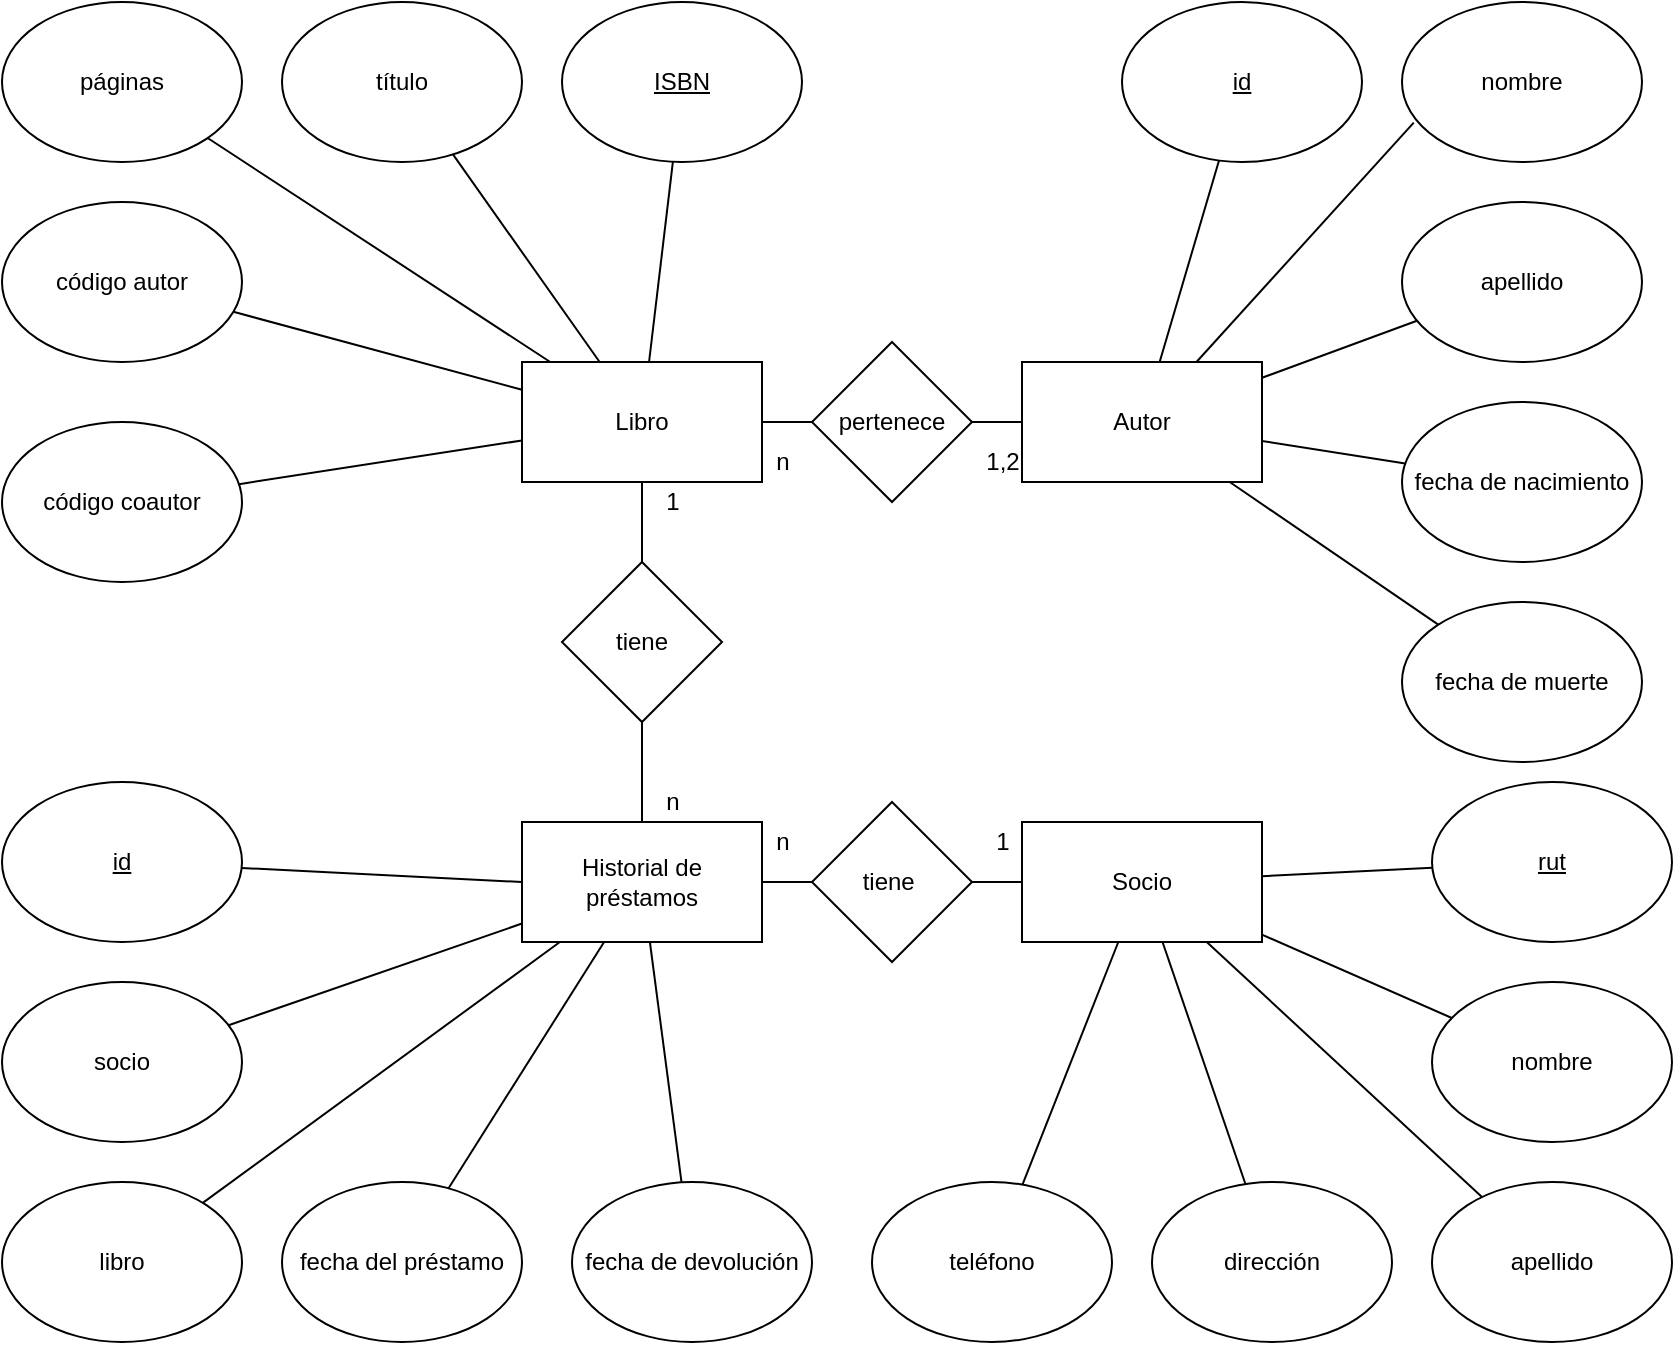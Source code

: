 <mxfile>
    <diagram id="2GQ9hFRbu9RMDSkpDfUs" name="Conceptual">
        <mxGraphModel dx="572" dy="478" grid="1" gridSize="10" guides="1" tooltips="1" connect="1" arrows="1" fold="1" page="1" pageScale="1" pageWidth="850" pageHeight="1100" math="0" shadow="0">
            <root>
                <mxCell id="0"/>
                <mxCell id="1" parent="0"/>
                <mxCell id="MVB2RBPoKZCie0j9NSNF-1" value="" style="edgeStyle=none;html=1;endArrow=none;endFill=0;" parent="1" source="MVB2RBPoKZCie0j9NSNF-2" edge="1">
                    <mxGeometry relative="1" as="geometry">
                        <mxPoint x="495" y="230" as="targetPoint"/>
                    </mxGeometry>
                </mxCell>
                <mxCell id="MVB2RBPoKZCie0j9NSNF-2" value="Libro" style="rounded=0;whiteSpace=wrap;html=1;" parent="1" vertex="1">
                    <mxGeometry x="275" y="200" width="120" height="60" as="geometry"/>
                </mxCell>
                <mxCell id="MVB2RBPoKZCie0j9NSNF-3" value="" style="edgeStyle=none;html=1;endArrow=none;endFill=0;" parent="1" source="MVB2RBPoKZCie0j9NSNF-4" edge="1">
                    <mxGeometry relative="1" as="geometry">
                        <mxPoint x="495" y="460" as="targetPoint"/>
                    </mxGeometry>
                </mxCell>
                <mxCell id="MVB2RBPoKZCie0j9NSNF-4" value="Historial de préstamos" style="rounded=1;whiteSpace=wrap;html=1;strokeColor=default;arcSize=0;" parent="1" vertex="1">
                    <mxGeometry x="275" y="430" width="120" height="60" as="geometry"/>
                </mxCell>
                <mxCell id="MVB2RBPoKZCie0j9NSNF-5" value="" style="edgeStyle=none;html=1;endArrow=none;endFill=0;" parent="1" source="MVB2RBPoKZCie0j9NSNF-6" edge="1">
                    <mxGeometry relative="1" as="geometry">
                        <mxPoint x="425" y="460" as="targetPoint"/>
                    </mxGeometry>
                </mxCell>
                <mxCell id="MVB2RBPoKZCie0j9NSNF-6" value="Socio" style="rounded=1;whiteSpace=wrap;html=1;arcSize=0;" parent="1" vertex="1">
                    <mxGeometry x="525" y="430" width="120" height="60" as="geometry"/>
                </mxCell>
                <mxCell id="MVB2RBPoKZCie0j9NSNF-7" value="" style="edgeStyle=none;html=1;endArrow=none;endFill=0;" parent="1" source="MVB2RBPoKZCie0j9NSNF-8" edge="1">
                    <mxGeometry relative="1" as="geometry">
                        <mxPoint x="425" y="230" as="targetPoint"/>
                    </mxGeometry>
                </mxCell>
                <mxCell id="MVB2RBPoKZCie0j9NSNF-8" value="Autor" style="rounded=1;whiteSpace=wrap;html=1;arcSize=0;" parent="1" vertex="1">
                    <mxGeometry x="525" y="200" width="120" height="60" as="geometry"/>
                </mxCell>
                <mxCell id="MVB2RBPoKZCie0j9NSNF-9" value="" style="edgeStyle=none;html=1;endArrow=none;endFill=0;" parent="1" source="MVB2RBPoKZCie0j9NSNF-10" target="MVB2RBPoKZCie0j9NSNF-2" edge="1">
                    <mxGeometry relative="1" as="geometry">
                        <mxPoint x="215" y="190.0" as="targetPoint"/>
                    </mxGeometry>
                </mxCell>
                <mxCell id="MVB2RBPoKZCie0j9NSNF-10" value="título" style="ellipse;whiteSpace=wrap;html=1;" parent="1" vertex="1">
                    <mxGeometry x="155" y="20" width="120" height="80" as="geometry"/>
                </mxCell>
                <mxCell id="MVB2RBPoKZCie0j9NSNF-11" value="fecha de nacimiento" style="ellipse;whiteSpace=wrap;html=1;" parent="1" vertex="1">
                    <mxGeometry x="715" y="220" width="120" height="80" as="geometry"/>
                </mxCell>
                <mxCell id="MVB2RBPoKZCie0j9NSNF-12" value="apellido" style="ellipse;whiteSpace=wrap;html=1;" parent="1" vertex="1">
                    <mxGeometry x="715" y="120" width="120" height="80" as="geometry"/>
                </mxCell>
                <mxCell id="MVB2RBPoKZCie0j9NSNF-13" value="nombre" style="ellipse;whiteSpace=wrap;html=1;" parent="1" vertex="1">
                    <mxGeometry x="715" y="20" width="120" height="80" as="geometry"/>
                </mxCell>
                <mxCell id="MVB2RBPoKZCie0j9NSNF-14" value="&lt;u&gt;id&lt;/u&gt;" style="ellipse;whiteSpace=wrap;html=1;" parent="1" vertex="1">
                    <mxGeometry x="575" y="20" width="120" height="80" as="geometry"/>
                </mxCell>
                <mxCell id="MVB2RBPoKZCie0j9NSNF-17" value="" style="edgeStyle=none;html=1;endArrow=none;endFill=0;" parent="1" source="MVB2RBPoKZCie0j9NSNF-18" target="MVB2RBPoKZCie0j9NSNF-2" edge="1">
                    <mxGeometry relative="1" as="geometry"/>
                </mxCell>
                <mxCell id="MVB2RBPoKZCie0j9NSNF-18" value="&lt;u&gt;ISBN&lt;/u&gt;" style="ellipse;whiteSpace=wrap;html=1;" parent="1" vertex="1">
                    <mxGeometry x="295" y="20" width="120" height="80" as="geometry"/>
                </mxCell>
                <mxCell id="MVB2RBPoKZCie0j9NSNF-19" value="" style="edgeStyle=none;html=1;endArrow=none;endFill=0;" parent="1" source="MVB2RBPoKZCie0j9NSNF-20" target="MVB2RBPoKZCie0j9NSNF-2" edge="1">
                    <mxGeometry relative="1" as="geometry">
                        <mxPoint x="215" y="160.0" as="targetPoint"/>
                    </mxGeometry>
                </mxCell>
                <mxCell id="MVB2RBPoKZCie0j9NSNF-20" value="código autor" style="ellipse;whiteSpace=wrap;html=1;" parent="1" vertex="1">
                    <mxGeometry x="15" y="120" width="120" height="80" as="geometry"/>
                </mxCell>
                <mxCell id="MVB2RBPoKZCie0j9NSNF-21" value="" style="edgeStyle=none;html=1;endArrow=none;endFill=0;" parent="1" source="MVB2RBPoKZCie0j9NSNF-22" target="MVB2RBPoKZCie0j9NSNF-2" edge="1">
                    <mxGeometry relative="1" as="geometry">
                        <mxPoint x="75" y="-70" as="targetPoint"/>
                    </mxGeometry>
                </mxCell>
                <mxCell id="MVB2RBPoKZCie0j9NSNF-22" value="páginas" style="ellipse;whiteSpace=wrap;html=1;" parent="1" vertex="1">
                    <mxGeometry x="15" y="20" width="120" height="80" as="geometry"/>
                </mxCell>
                <mxCell id="MVB2RBPoKZCie0j9NSNF-23" value="tiene&amp;nbsp;" style="rhombus;whiteSpace=wrap;html=1;" parent="1" vertex="1">
                    <mxGeometry x="420" y="420" width="80" height="80" as="geometry"/>
                </mxCell>
                <mxCell id="MVB2RBPoKZCie0j9NSNF-24" value="" style="edgeStyle=none;html=1;endArrow=none;endFill=0;" parent="1" target="MVB2RBPoKZCie0j9NSNF-2" edge="1">
                    <mxGeometry relative="1" as="geometry">
                        <mxPoint x="335" y="280" as="sourcePoint"/>
                    </mxGeometry>
                </mxCell>
                <mxCell id="MVB2RBPoKZCie0j9NSNF-25" value="" style="edgeStyle=none;html=1;endArrow=none;endFill=0;" parent="1" target="MVB2RBPoKZCie0j9NSNF-4" edge="1">
                    <mxGeometry relative="1" as="geometry">
                        <mxPoint x="335" y="410" as="sourcePoint"/>
                    </mxGeometry>
                </mxCell>
                <mxCell id="MVB2RBPoKZCie0j9NSNF-26" value="" style="edgeStyle=none;html=1;endArrow=none;endFill=0;exitX=0.5;exitY=1;exitDx=0;exitDy=0;" parent="1" target="MVB2RBPoKZCie0j9NSNF-4" edge="1">
                    <mxGeometry relative="1" as="geometry">
                        <mxPoint x="335" y="370" as="sourcePoint"/>
                    </mxGeometry>
                </mxCell>
                <mxCell id="MVB2RBPoKZCie0j9NSNF-27" value="" style="edgeStyle=none;html=1;endArrow=none;endFill=0;" parent="1" target="MVB2RBPoKZCie0j9NSNF-2" edge="1">
                    <mxGeometry relative="1" as="geometry">
                        <mxPoint x="335" y="280" as="sourcePoint"/>
                    </mxGeometry>
                </mxCell>
                <mxCell id="MVB2RBPoKZCie0j9NSNF-28" value="" style="edgeStyle=none;html=1;endArrow=none;endFill=0;exitX=0.5;exitY=0;exitDx=0;exitDy=0;" parent="1" target="MVB2RBPoKZCie0j9NSNF-2" edge="1">
                    <mxGeometry relative="1" as="geometry">
                        <mxPoint x="335" y="310" as="sourcePoint"/>
                    </mxGeometry>
                </mxCell>
                <mxCell id="MVB2RBPoKZCie0j9NSNF-29" value="pertenece" style="rhombus;whiteSpace=wrap;html=1;" parent="1" vertex="1">
                    <mxGeometry x="420" y="190" width="80" height="80" as="geometry"/>
                </mxCell>
                <mxCell id="MVB2RBPoKZCie0j9NSNF-30" value="teléfono" style="ellipse;whiteSpace=wrap;html=1;" parent="1" vertex="1">
                    <mxGeometry x="450" y="610" width="120" height="80" as="geometry"/>
                </mxCell>
                <mxCell id="MVB2RBPoKZCie0j9NSNF-31" value="nombre" style="ellipse;whiteSpace=wrap;html=1;" parent="1" vertex="1">
                    <mxGeometry x="730" y="510" width="120" height="80" as="geometry"/>
                </mxCell>
                <mxCell id="MVB2RBPoKZCie0j9NSNF-32" value="&lt;u&gt;rut&lt;/u&gt;" style="ellipse;whiteSpace=wrap;html=1;" parent="1" vertex="1">
                    <mxGeometry x="730" y="410" width="120" height="80" as="geometry"/>
                </mxCell>
                <mxCell id="MVB2RBPoKZCie0j9NSNF-33" value="" style="edgeStyle=none;html=1;endArrow=none;endFill=0;" parent="1" source="MVB2RBPoKZCie0j9NSNF-34" target="MVB2RBPoKZCie0j9NSNF-4" edge="1">
                    <mxGeometry relative="1" as="geometry">
                        <mxPoint x="360" y="520" as="targetPoint"/>
                    </mxGeometry>
                </mxCell>
                <mxCell id="MVB2RBPoKZCie0j9NSNF-34" value="fecha de devolución" style="ellipse;whiteSpace=wrap;html=1;" parent="1" vertex="1">
                    <mxGeometry x="300" y="610" width="120" height="80" as="geometry"/>
                </mxCell>
                <mxCell id="MVB2RBPoKZCie0j9NSNF-35" value="" style="edgeStyle=none;html=1;endArrow=none;endFill=0;" parent="1" source="MVB2RBPoKZCie0j9NSNF-36" target="MVB2RBPoKZCie0j9NSNF-4" edge="1">
                    <mxGeometry relative="1" as="geometry">
                        <mxPoint x="215" y="520" as="targetPoint"/>
                    </mxGeometry>
                </mxCell>
                <mxCell id="MVB2RBPoKZCie0j9NSNF-36" value="fecha del préstamo" style="ellipse;whiteSpace=wrap;html=1;" parent="1" vertex="1">
                    <mxGeometry x="155" y="610" width="120" height="80" as="geometry"/>
                </mxCell>
                <mxCell id="MVB2RBPoKZCie0j9NSNF-37" value="" style="edgeStyle=none;html=1;endArrow=none;endFill=0;" parent="1" source="MVB2RBPoKZCie0j9NSNF-38" target="MVB2RBPoKZCie0j9NSNF-4" edge="1">
                    <mxGeometry relative="1" as="geometry">
                        <mxPoint x="75" y="780" as="targetPoint"/>
                    </mxGeometry>
                </mxCell>
                <mxCell id="MVB2RBPoKZCie0j9NSNF-38" value="libro" style="ellipse;whiteSpace=wrap;html=1;" parent="1" vertex="1">
                    <mxGeometry x="15" y="610" width="120" height="80" as="geometry"/>
                </mxCell>
                <mxCell id="MVB2RBPoKZCie0j9NSNF-39" value="" style="edgeStyle=none;html=1;endArrow=none;endFill=0;" parent="1" source="MVB2RBPoKZCie0j9NSNF-40" target="MVB2RBPoKZCie0j9NSNF-4" edge="1">
                    <mxGeometry relative="1" as="geometry">
                        <mxPoint x="215" y="550" as="targetPoint"/>
                    </mxGeometry>
                </mxCell>
                <mxCell id="MVB2RBPoKZCie0j9NSNF-40" value="socio" style="ellipse;whiteSpace=wrap;html=1;" parent="1" vertex="1">
                    <mxGeometry x="15" y="510" width="120" height="80" as="geometry"/>
                </mxCell>
                <mxCell id="MVB2RBPoKZCie0j9NSNF-41" value="" style="edgeStyle=none;html=1;endArrow=none;endFill=0;entryX=0;entryY=0.5;entryDx=0;entryDy=0;" parent="1" source="MVB2RBPoKZCie0j9NSNF-42" target="MVB2RBPoKZCie0j9NSNF-4" edge="1">
                    <mxGeometry relative="1" as="geometry">
                        <mxPoint x="215" y="450" as="targetPoint"/>
                    </mxGeometry>
                </mxCell>
                <mxCell id="MVB2RBPoKZCie0j9NSNF-42" value="&lt;u&gt;id&lt;/u&gt;" style="ellipse;whiteSpace=wrap;html=1;" parent="1" vertex="1">
                    <mxGeometry x="15" y="410" width="120" height="80" as="geometry"/>
                </mxCell>
                <mxCell id="MVB2RBPoKZCie0j9NSNF-43" value="n" style="text;html=1;resizable=0;autosize=1;align=center;verticalAlign=middle;points=[];fillColor=none;strokeColor=none;rounded=0;" parent="1" vertex="1">
                    <mxGeometry x="340" y="410" width="20" height="20" as="geometry"/>
                </mxCell>
                <mxCell id="MVB2RBPoKZCie0j9NSNF-44" value="1" style="text;html=1;resizable=0;autosize=1;align=center;verticalAlign=middle;points=[];fillColor=none;strokeColor=none;rounded=0;" parent="1" vertex="1">
                    <mxGeometry x="340" y="260" width="20" height="20" as="geometry"/>
                </mxCell>
                <mxCell id="MVB2RBPoKZCie0j9NSNF-45" value="1,2" style="text;html=1;resizable=0;autosize=1;align=center;verticalAlign=middle;points=[];fillColor=none;strokeColor=none;rounded=0;" parent="1" vertex="1">
                    <mxGeometry x="500" y="240" width="30" height="20" as="geometry"/>
                </mxCell>
                <mxCell id="MVB2RBPoKZCie0j9NSNF-46" value="n" style="text;html=1;resizable=0;autosize=1;align=center;verticalAlign=middle;points=[];fillColor=none;strokeColor=none;rounded=0;" parent="1" vertex="1">
                    <mxGeometry x="395" y="240" width="20" height="20" as="geometry"/>
                </mxCell>
                <mxCell id="MVB2RBPoKZCie0j9NSNF-47" value="n" style="text;html=1;resizable=0;autosize=1;align=center;verticalAlign=middle;points=[];fillColor=none;strokeColor=none;rounded=0;" parent="1" vertex="1">
                    <mxGeometry x="395" y="430" width="20" height="20" as="geometry"/>
                </mxCell>
                <mxCell id="MVB2RBPoKZCie0j9NSNF-48" value="1" style="text;html=1;resizable=0;autosize=1;align=center;verticalAlign=middle;points=[];fillColor=none;strokeColor=none;rounded=0;" parent="1" vertex="1">
                    <mxGeometry x="505" y="430" width="20" height="20" as="geometry"/>
                </mxCell>
                <mxCell id="MVB2RBPoKZCie0j9NSNF-49" value="" style="endArrow=none;html=1;" parent="1" source="MVB2RBPoKZCie0j9NSNF-14" target="MVB2RBPoKZCie0j9NSNF-8" edge="1">
                    <mxGeometry width="50" height="50" relative="1" as="geometry">
                        <mxPoint x="605" y="290" as="sourcePoint"/>
                        <mxPoint x="655" y="240" as="targetPoint"/>
                    </mxGeometry>
                </mxCell>
                <mxCell id="MVB2RBPoKZCie0j9NSNF-50" value="" style="endArrow=none;html=1;" parent="1" source="MVB2RBPoKZCie0j9NSNF-8" target="MVB2RBPoKZCie0j9NSNF-11" edge="1">
                    <mxGeometry width="50" height="50" relative="1" as="geometry">
                        <mxPoint x="605" y="290" as="sourcePoint"/>
                        <mxPoint x="655" y="240" as="targetPoint"/>
                    </mxGeometry>
                </mxCell>
                <mxCell id="MVB2RBPoKZCie0j9NSNF-51" value="" style="endArrow=none;html=1;" parent="1" source="MVB2RBPoKZCie0j9NSNF-8" target="MVB2RBPoKZCie0j9NSNF-12" edge="1">
                    <mxGeometry width="50" height="50" relative="1" as="geometry">
                        <mxPoint x="605" y="290" as="sourcePoint"/>
                        <mxPoint x="655" y="240" as="targetPoint"/>
                    </mxGeometry>
                </mxCell>
                <mxCell id="MVB2RBPoKZCie0j9NSNF-52" value="" style="endArrow=none;html=1;entryX=0.049;entryY=0.754;entryDx=0;entryDy=0;entryPerimeter=0;" parent="1" source="MVB2RBPoKZCie0j9NSNF-8" target="MVB2RBPoKZCie0j9NSNF-13" edge="1">
                    <mxGeometry width="50" height="50" relative="1" as="geometry">
                        <mxPoint x="605" y="290" as="sourcePoint"/>
                        <mxPoint x="655" y="240" as="targetPoint"/>
                    </mxGeometry>
                </mxCell>
                <mxCell id="MVB2RBPoKZCie0j9NSNF-53" value="" style="endArrow=none;html=1;" parent="1" source="MVB2RBPoKZCie0j9NSNF-6" target="MVB2RBPoKZCie0j9NSNF-31" edge="1">
                    <mxGeometry width="50" height="50" relative="1" as="geometry">
                        <mxPoint x="625" y="460" as="sourcePoint"/>
                        <mxPoint x="655" y="410" as="targetPoint"/>
                    </mxGeometry>
                </mxCell>
                <mxCell id="MVB2RBPoKZCie0j9NSNF-54" value="" style="endArrow=none;html=1;" parent="1" source="MVB2RBPoKZCie0j9NSNF-30" target="MVB2RBPoKZCie0j9NSNF-6" edge="1">
                    <mxGeometry width="50" height="50" relative="1" as="geometry">
                        <mxPoint x="605" y="460" as="sourcePoint"/>
                        <mxPoint x="655" y="410" as="targetPoint"/>
                    </mxGeometry>
                </mxCell>
                <mxCell id="MVB2RBPoKZCie0j9NSNF-55" value="" style="endArrow=none;html=1;" parent="1" source="MVB2RBPoKZCie0j9NSNF-6" target="MVB2RBPoKZCie0j9NSNF-32" edge="1">
                    <mxGeometry width="50" height="50" relative="1" as="geometry">
                        <mxPoint x="605" y="460" as="sourcePoint"/>
                        <mxPoint x="655" y="410" as="targetPoint"/>
                    </mxGeometry>
                </mxCell>
                <mxCell id="MVB2RBPoKZCie0j9NSNF-56" value="tiene" style="rhombus;whiteSpace=wrap;html=1;rounded=1;strokeColor=default;arcSize=0;" parent="1" vertex="1">
                    <mxGeometry x="295" y="300" width="80" height="80" as="geometry"/>
                </mxCell>
                <mxCell id="MVB2RBPoKZCie0j9NSNF-57" value="dirección" style="ellipse;whiteSpace=wrap;html=1;" parent="1" vertex="1">
                    <mxGeometry x="590" y="610" width="120" height="80" as="geometry"/>
                </mxCell>
                <mxCell id="MVB2RBPoKZCie0j9NSNF-58" value="apellido" style="ellipse;whiteSpace=wrap;html=1;" parent="1" vertex="1">
                    <mxGeometry x="730" y="610" width="120" height="80" as="geometry"/>
                </mxCell>
                <mxCell id="MVB2RBPoKZCie0j9NSNF-59" value="fecha de muerte" style="ellipse;whiteSpace=wrap;html=1;" parent="1" vertex="1">
                    <mxGeometry x="715" y="320" width="120" height="80" as="geometry"/>
                </mxCell>
                <mxCell id="MVB2RBPoKZCie0j9NSNF-60" value="" style="endArrow=none;html=1;" parent="1" source="MVB2RBPoKZCie0j9NSNF-8" target="MVB2RBPoKZCie0j9NSNF-59" edge="1">
                    <mxGeometry width="50" height="50" relative="1" as="geometry">
                        <mxPoint x="570" y="370" as="sourcePoint"/>
                        <mxPoint x="620" y="320" as="targetPoint"/>
                    </mxGeometry>
                </mxCell>
                <mxCell id="MVB2RBPoKZCie0j9NSNF-61" value="" style="endArrow=none;html=1;" parent="1" source="MVB2RBPoKZCie0j9NSNF-57" target="MVB2RBPoKZCie0j9NSNF-6" edge="1">
                    <mxGeometry width="50" height="50" relative="1" as="geometry">
                        <mxPoint x="570" y="570" as="sourcePoint"/>
                        <mxPoint x="620" y="520" as="targetPoint"/>
                    </mxGeometry>
                </mxCell>
                <mxCell id="MVB2RBPoKZCie0j9NSNF-62" value="" style="endArrow=none;html=1;" parent="1" source="MVB2RBPoKZCie0j9NSNF-58" target="MVB2RBPoKZCie0j9NSNF-6" edge="1">
                    <mxGeometry width="50" height="50" relative="1" as="geometry">
                        <mxPoint x="570" y="570" as="sourcePoint"/>
                        <mxPoint x="620" y="520" as="targetPoint"/>
                    </mxGeometry>
                </mxCell>
                <mxCell id="KNwBPIel24C8yJjLiluv-1" value="código coautor" style="ellipse;whiteSpace=wrap;html=1;" parent="1" vertex="1">
                    <mxGeometry x="15" y="230" width="120" height="80" as="geometry"/>
                </mxCell>
                <mxCell id="KNwBPIel24C8yJjLiluv-2" value="" style="endArrow=none;html=1;" parent="1" source="KNwBPIel24C8yJjLiluv-1" target="MVB2RBPoKZCie0j9NSNF-2" edge="1">
                    <mxGeometry width="50" height="50" relative="1" as="geometry">
                        <mxPoint x="150" y="170" as="sourcePoint"/>
                        <mxPoint x="200" y="120" as="targetPoint"/>
                    </mxGeometry>
                </mxCell>
            </root>
        </mxGraphModel>
    </diagram>
    <diagram id="2vmUV6exn_A3c8iXyWas" name="Relacional">
        <mxGraphModel dx="572" dy="478" grid="1" gridSize="10" guides="1" tooltips="1" connect="1" arrows="1" fold="1" page="1" pageScale="1" pageWidth="850" pageHeight="1100" math="0" shadow="0">
            <root>
                <mxCell id="zY6Jlw60NXrplqbknU2e-0"/>
                <mxCell id="zY6Jlw60NXrplqbknU2e-1" parent="zY6Jlw60NXrplqbknU2e-0"/>
                <mxCell id="rIVDowIaaQSxH50mQadC-0" value="Libro" style="swimlane;fontStyle=0;childLayout=stackLayout;horizontal=1;startSize=30;horizontalStack=0;resizeParent=1;resizeParentMax=0;resizeLast=0;collapsible=1;marginBottom=0;strokeColor=default;rounded=1;arcSize=0;" parent="zY6Jlw60NXrplqbknU2e-1" vertex="1">
                    <mxGeometry x="120" y="135" width="140" height="120" as="geometry"/>
                </mxCell>
                <mxCell id="rIVDowIaaQSxH50mQadC-1" value="isbn(PK)" style="text;strokeColor=none;fillColor=none;align=left;verticalAlign=middle;spacingLeft=4;spacingRight=4;overflow=hidden;points=[[0,0.5],[1,0.5]];portConstraint=eastwest;rotatable=0;fontStyle=0" parent="rIVDowIaaQSxH50mQadC-0" vertex="1">
                    <mxGeometry y="30" width="140" height="30" as="geometry"/>
                </mxCell>
                <mxCell id="rIVDowIaaQSxH50mQadC-2" value="titulo" style="text;strokeColor=none;fillColor=none;align=left;verticalAlign=middle;spacingLeft=4;spacingRight=4;overflow=hidden;points=[[0,0.5],[1,0.5]];portConstraint=eastwest;rotatable=0;" parent="rIVDowIaaQSxH50mQadC-0" vertex="1">
                    <mxGeometry y="60" width="140" height="30" as="geometry"/>
                </mxCell>
                <mxCell id="rIVDowIaaQSxH50mQadC-3" value="paginas" style="text;strokeColor=none;fillColor=none;align=left;verticalAlign=middle;spacingLeft=4;spacingRight=4;overflow=hidden;points=[[0,0.5],[1,0.5]];portConstraint=eastwest;rotatable=0;" parent="rIVDowIaaQSxH50mQadC-0" vertex="1">
                    <mxGeometry y="90" width="140" height="30" as="geometry"/>
                </mxCell>
                <mxCell id="rIVDowIaaQSxH50mQadC-7" value="Socio" style="swimlane;fontStyle=0;childLayout=stackLayout;horizontal=1;startSize=30;horizontalStack=0;resizeParent=1;resizeParentMax=0;resizeLast=0;collapsible=1;marginBottom=0;strokeColor=default;rounded=1;arcSize=0;" parent="zY6Jlw60NXrplqbknU2e-1" vertex="1">
                    <mxGeometry x="330" y="350" width="140" height="180" as="geometry"/>
                </mxCell>
                <mxCell id="rIVDowIaaQSxH50mQadC-8" value="rut(PK)" style="text;strokeColor=none;fillColor=none;align=left;verticalAlign=middle;spacingLeft=4;spacingRight=4;overflow=hidden;points=[[0,0.5],[1,0.5]];portConstraint=eastwest;rotatable=0;" parent="rIVDowIaaQSxH50mQadC-7" vertex="1">
                    <mxGeometry y="30" width="140" height="30" as="geometry"/>
                </mxCell>
                <mxCell id="rIVDowIaaQSxH50mQadC-9" value="nombre" style="text;strokeColor=none;fillColor=none;align=left;verticalAlign=middle;spacingLeft=4;spacingRight=4;overflow=hidden;points=[[0,0.5],[1,0.5]];portConstraint=eastwest;rotatable=0;" parent="rIVDowIaaQSxH50mQadC-7" vertex="1">
                    <mxGeometry y="60" width="140" height="30" as="geometry"/>
                </mxCell>
                <mxCell id="shl0C7LSqehXJwTSOEXW-3" value="apellido" style="text;strokeColor=none;fillColor=none;align=left;verticalAlign=middle;spacingLeft=4;spacingRight=4;overflow=hidden;points=[[0,0.5],[1,0.5]];portConstraint=eastwest;rotatable=0;" parent="rIVDowIaaQSxH50mQadC-7" vertex="1">
                    <mxGeometry y="90" width="140" height="30" as="geometry"/>
                </mxCell>
                <mxCell id="rIVDowIaaQSxH50mQadC-10" value="direccion" style="text;strokeColor=none;fillColor=none;align=left;verticalAlign=middle;spacingLeft=4;spacingRight=4;overflow=hidden;points=[[0,0.5],[1,0.5]];portConstraint=eastwest;rotatable=0;" parent="rIVDowIaaQSxH50mQadC-7" vertex="1">
                    <mxGeometry y="120" width="140" height="30" as="geometry"/>
                </mxCell>
                <mxCell id="Css39wbeZWYg5R7us_zo-0" value="telefono" style="text;strokeColor=none;fillColor=none;align=left;verticalAlign=middle;spacingLeft=4;spacingRight=4;overflow=hidden;points=[[0,0.5],[1,0.5]];portConstraint=eastwest;rotatable=0;" parent="rIVDowIaaQSxH50mQadC-7" vertex="1">
                    <mxGeometry y="150" width="140" height="30" as="geometry"/>
                </mxCell>
                <mxCell id="rIVDowIaaQSxH50mQadC-11" value="Autor" style="swimlane;fontStyle=0;childLayout=stackLayout;horizontal=1;startSize=30;horizontalStack=0;resizeParent=1;resizeParentMax=0;resizeLast=0;collapsible=1;marginBottom=0;strokeColor=default;rounded=1;arcSize=0;" parent="zY6Jlw60NXrplqbknU2e-1" vertex="1">
                    <mxGeometry x="540" y="105" width="140" height="180" as="geometry"/>
                </mxCell>
                <mxCell id="rIVDowIaaQSxH50mQadC-12" value="id(PK)" style="text;strokeColor=none;fillColor=none;align=left;verticalAlign=middle;spacingLeft=4;spacingRight=4;overflow=hidden;points=[[0,0.5],[1,0.5]];portConstraint=eastwest;rotatable=0;" parent="rIVDowIaaQSxH50mQadC-11" vertex="1">
                    <mxGeometry y="30" width="140" height="30" as="geometry"/>
                </mxCell>
                <mxCell id="rIVDowIaaQSxH50mQadC-13" value="nombre" style="text;strokeColor=none;fillColor=none;align=left;verticalAlign=middle;spacingLeft=4;spacingRight=4;overflow=hidden;points=[[0,0.5],[1,0.5]];portConstraint=eastwest;rotatable=0;" parent="rIVDowIaaQSxH50mQadC-11" vertex="1">
                    <mxGeometry y="60" width="140" height="30" as="geometry"/>
                </mxCell>
                <mxCell id="rIVDowIaaQSxH50mQadC-14" value="apellido" style="text;strokeColor=none;fillColor=none;align=left;verticalAlign=middle;spacingLeft=4;spacingRight=4;overflow=hidden;points=[[0,0.5],[1,0.5]];portConstraint=eastwest;rotatable=0;" parent="rIVDowIaaQSxH50mQadC-11" vertex="1">
                    <mxGeometry y="90" width="140" height="30" as="geometry"/>
                </mxCell>
                <mxCell id="kOvMP3PwCGXy8rCmkbg1-0" value="fecha_nacimiento" style="text;strokeColor=none;fillColor=none;align=left;verticalAlign=middle;spacingLeft=4;spacingRight=4;overflow=hidden;points=[[0,0.5],[1,0.5]];portConstraint=eastwest;rotatable=0;" parent="rIVDowIaaQSxH50mQadC-11" vertex="1">
                    <mxGeometry y="120" width="140" height="30" as="geometry"/>
                </mxCell>
                <mxCell id="rIVDowIaaQSxH50mQadC-15" value="fecha_muerte" style="text;strokeColor=none;fillColor=none;align=left;verticalAlign=middle;spacingLeft=4;spacingRight=4;overflow=hidden;points=[[0,0.5],[1,0.5]];portConstraint=eastwest;rotatable=0;" parent="rIVDowIaaQSxH50mQadC-11" vertex="1">
                    <mxGeometry y="150" width="140" height="30" as="geometry"/>
                </mxCell>
                <mxCell id="rIVDowIaaQSxH50mQadC-16" value="Historial de prestamos" style="swimlane;fontStyle=0;childLayout=stackLayout;horizontal=1;startSize=30;horizontalStack=0;resizeParent=1;resizeParentMax=0;resizeLast=0;collapsible=1;marginBottom=0;strokeColor=default;rounded=1;arcSize=0;" parent="zY6Jlw60NXrplqbknU2e-1" vertex="1">
                    <mxGeometry x="120" y="350" width="140" height="180" as="geometry"/>
                </mxCell>
                <mxCell id="rIVDowIaaQSxH50mQadC-17" value="id(PK)" style="text;strokeColor=none;fillColor=none;align=left;verticalAlign=middle;spacingLeft=4;spacingRight=4;overflow=hidden;points=[[0,0.5],[1,0.5]];portConstraint=eastwest;rotatable=0;" parent="rIVDowIaaQSxH50mQadC-16" vertex="1">
                    <mxGeometry y="30" width="140" height="30" as="geometry"/>
                </mxCell>
                <mxCell id="rIVDowIaaQSxH50mQadC-19" value="libro" style="text;strokeColor=none;fillColor=none;align=left;verticalAlign=middle;spacingLeft=4;spacingRight=4;overflow=hidden;points=[[0,0.5],[1,0.5]];portConstraint=eastwest;rotatable=0;" parent="rIVDowIaaQSxH50mQadC-16" vertex="1">
                    <mxGeometry y="60" width="140" height="30" as="geometry"/>
                </mxCell>
                <mxCell id="rIVDowIaaQSxH50mQadC-20" value="fecha_prestamo" style="text;strokeColor=none;fillColor=none;align=left;verticalAlign=middle;spacingLeft=4;spacingRight=4;overflow=hidden;points=[[0,0.5],[1,0.5]];portConstraint=eastwest;rotatable=0;" parent="rIVDowIaaQSxH50mQadC-16" vertex="1">
                    <mxGeometry y="90" width="140" height="30" as="geometry"/>
                </mxCell>
                <mxCell id="rIVDowIaaQSxH50mQadC-21" value="fecha_devolucion" style="text;strokeColor=none;fillColor=none;align=left;verticalAlign=middle;spacingLeft=4;spacingRight=4;overflow=hidden;points=[[0,0.5],[1,0.5]];portConstraint=eastwest;rotatable=0;" parent="rIVDowIaaQSxH50mQadC-16" vertex="1">
                    <mxGeometry y="120" width="140" height="30" as="geometry"/>
                </mxCell>
                <mxCell id="VWUZSfcGtPmFPtVUJYfv-1" value="id_socio(FK)" style="text;strokeColor=none;fillColor=none;align=left;verticalAlign=middle;spacingLeft=4;spacingRight=4;overflow=hidden;points=[[0,0.5],[1,0.5]];portConstraint=eastwest;rotatable=0;" parent="rIVDowIaaQSxH50mQadC-16" vertex="1">
                    <mxGeometry y="150" width="140" height="30" as="geometry"/>
                </mxCell>
                <mxCell id="rIVDowIaaQSxH50mQadC-27" value="" style="endArrow=none;html=1;" parent="zY6Jlw60NXrplqbknU2e-1" source="rIVDowIaaQSxH50mQadC-16" target="rIVDowIaaQSxH50mQadC-0" edge="1">
                    <mxGeometry width="50" height="50" relative="1" as="geometry">
                        <mxPoint x="310" y="540" as="sourcePoint"/>
                        <mxPoint x="360" y="490" as="targetPoint"/>
                    </mxGeometry>
                </mxCell>
                <mxCell id="rIVDowIaaQSxH50mQadC-29" value="" style="endArrow=none;html=1;startArrow=none;" parent="zY6Jlw60NXrplqbknU2e-1" source="rIVDowIaaQSxH50mQadC-23" target="rIVDowIaaQSxH50mQadC-11" edge="1">
                    <mxGeometry width="50" height="50" relative="1" as="geometry">
                        <mxPoint x="300" y="250" as="sourcePoint"/>
                        <mxPoint x="330" y="340" as="targetPoint"/>
                    </mxGeometry>
                </mxCell>
                <mxCell id="rIVDowIaaQSxH50mQadC-30" value="1,2" style="text;html=1;resizable=0;autosize=1;align=center;verticalAlign=middle;points=[];fillColor=none;strokeColor=none;rounded=0;" parent="zY6Jlw60NXrplqbknU2e-1" vertex="1">
                    <mxGeometry x="305" y="200" width="30" height="20" as="geometry"/>
                </mxCell>
                <mxCell id="rIVDowIaaQSxH50mQadC-31" value="1" style="text;html=1;resizable=0;autosize=1;align=center;verticalAlign=middle;points=[];fillColor=none;strokeColor=none;rounded=0;" parent="zY6Jlw60NXrplqbknU2e-1" vertex="1">
                    <mxGeometry x="260" y="200" width="20" height="20" as="geometry"/>
                </mxCell>
                <mxCell id="rIVDowIaaQSxH50mQadC-34" value="n" style="text;html=1;resizable=0;autosize=1;align=center;verticalAlign=middle;points=[];fillColor=none;strokeColor=none;rounded=0;" parent="zY6Jlw60NXrplqbknU2e-1" vertex="1">
                    <mxGeometry x="190" y="330" width="20" height="20" as="geometry"/>
                </mxCell>
                <mxCell id="rIVDowIaaQSxH50mQadC-35" value="1" style="text;html=1;resizable=0;autosize=1;align=center;verticalAlign=middle;points=[];fillColor=none;strokeColor=none;rounded=0;" parent="zY6Jlw60NXrplqbknU2e-1" vertex="1">
                    <mxGeometry x="190" y="255" width="20" height="20" as="geometry"/>
                </mxCell>
                <mxCell id="rIVDowIaaQSxH50mQadC-36" value="1" style="text;html=1;resizable=0;autosize=1;align=center;verticalAlign=middle;points=[];fillColor=none;strokeColor=none;rounded=0;" parent="zY6Jlw60NXrplqbknU2e-1" vertex="1">
                    <mxGeometry x="310" y="440" width="20" height="20" as="geometry"/>
                </mxCell>
                <mxCell id="rIVDowIaaQSxH50mQadC-37" value="n" style="text;html=1;resizable=0;autosize=1;align=center;verticalAlign=middle;points=[];fillColor=none;strokeColor=none;rounded=0;" parent="zY6Jlw60NXrplqbknU2e-1" vertex="1">
                    <mxGeometry x="260" y="440" width="20" height="20" as="geometry"/>
                </mxCell>
                <mxCell id="rIVDowIaaQSxH50mQadC-23" value="Autores" style="swimlane;fontStyle=0;childLayout=stackLayout;horizontal=1;startSize=30;horizontalStack=0;resizeParent=1;resizeParentMax=0;resizeLast=0;collapsible=1;marginBottom=0;strokeColor=default;rounded=1;arcSize=0;" parent="zY6Jlw60NXrplqbknU2e-1" vertex="1">
                    <mxGeometry x="330" y="135" width="140" height="120" as="geometry"/>
                </mxCell>
                <mxCell id="rIVDowIaaQSxH50mQadC-25" value="codigo_autor(PK)(FK)" style="text;strokeColor=none;fillColor=none;align=left;verticalAlign=middle;spacingLeft=4;spacingRight=4;overflow=hidden;points=[[0,0.5],[1,0.5]];portConstraint=eastwest;rotatable=0;" parent="rIVDowIaaQSxH50mQadC-23" vertex="1">
                    <mxGeometry y="30" width="140" height="30" as="geometry"/>
                </mxCell>
                <mxCell id="rIVDowIaaQSxH50mQadC-24" value="isnb_libro(PK)(FK)" style="text;strokeColor=none;fillColor=none;align=left;verticalAlign=middle;spacingLeft=4;spacingRight=4;overflow=hidden;points=[[0,0.5],[1,0.5]];portConstraint=eastwest;rotatable=0;" parent="rIVDowIaaQSxH50mQadC-23" vertex="1">
                    <mxGeometry y="60" width="140" height="30" as="geometry"/>
                </mxCell>
                <mxCell id="E7Hu01_K-q124JHIJ1T2-0" value="tipo_autor" style="text;strokeColor=none;fillColor=none;align=left;verticalAlign=middle;spacingLeft=4;spacingRight=4;overflow=hidden;points=[[0,0.5],[1,0.5]];portConstraint=eastwest;rotatable=0;" vertex="1" parent="rIVDowIaaQSxH50mQadC-23">
                    <mxGeometry y="90" width="140" height="30" as="geometry"/>
                </mxCell>
                <mxCell id="ZZkeQo_jvcY7Ctmspo0B-0" value="" style="endArrow=none;html=1;" parent="zY6Jlw60NXrplqbknU2e-1" source="rIVDowIaaQSxH50mQadC-0" target="rIVDowIaaQSxH50mQadC-23" edge="1">
                    <mxGeometry width="50" height="50" relative="1" as="geometry">
                        <mxPoint x="260" y="195.0" as="sourcePoint"/>
                        <mxPoint x="560" y="195.0" as="targetPoint"/>
                    </mxGeometry>
                </mxCell>
                <mxCell id="VWUZSfcGtPmFPtVUJYfv-3" value="" style="endArrow=none;html=1;" parent="zY6Jlw60NXrplqbknU2e-1" source="rIVDowIaaQSxH50mQadC-16" target="rIVDowIaaQSxH50mQadC-7" edge="1">
                    <mxGeometry width="50" height="50" relative="1" as="geometry">
                        <mxPoint x="260" y="440" as="sourcePoint"/>
                        <mxPoint x="330" y="420" as="targetPoint"/>
                    </mxGeometry>
                </mxCell>
                <mxCell id="_inXEisBJD5gA-uvtTAp-0" value="1" style="text;html=1;resizable=0;autosize=1;align=center;verticalAlign=middle;points=[];fillColor=none;strokeColor=none;rounded=0;" parent="zY6Jlw60NXrplqbknU2e-1" vertex="1">
                    <mxGeometry x="520" y="200" width="20" height="20" as="geometry"/>
                </mxCell>
                <mxCell id="_inXEisBJD5gA-uvtTAp-1" value="n" style="text;html=1;resizable=0;autosize=1;align=center;verticalAlign=middle;points=[];fillColor=none;strokeColor=none;rounded=0;" parent="zY6Jlw60NXrplqbknU2e-1" vertex="1">
                    <mxGeometry x="470" y="200" width="20" height="20" as="geometry"/>
                </mxCell>
                <mxCell id="GePOGcyd3BbmEdwYKXH7-0" value="Como el isbn debe actuar como primary key, &lt;br&gt;habiendo 2 autores del mismo libro provocaria &lt;br&gt;una repeticion de dicha PK, por lo que se opto &lt;br&gt;por una tabla intermedia que describa los autores del libro" style="text;html=1;resizable=0;autosize=1;align=center;verticalAlign=middle;points=[];fillColor=none;strokeColor=none;rounded=0;" parent="zY6Jlw60NXrplqbknU2e-1" vertex="1">
                    <mxGeometry x="180" y="50" width="320" height="60" as="geometry"/>
                </mxCell>
            </root>
        </mxGraphModel>
    </diagram>
    <diagram id="rjFpvtUMBj88zyw874Sn" name="Logico">
        <mxGraphModel dx="572" dy="478" grid="1" gridSize="10" guides="1" tooltips="1" connect="1" arrows="1" fold="1" page="1" pageScale="1" pageWidth="850" pageHeight="1100" math="0" shadow="0">
            <root>
                <mxCell id="zzmTsvkYPbidAr1osntV-0"/>
                <mxCell id="zzmTsvkYPbidAr1osntV-1" parent="zzmTsvkYPbidAr1osntV-0"/>
                <mxCell id="RqkHb8136Bv-SV_CRbiu-0" value="libro" style="swimlane;fontStyle=0;childLayout=stackLayout;horizontal=1;startSize=30;horizontalStack=0;resizeParent=1;resizeParentMax=0;resizeLast=0;collapsible=1;marginBottom=0;strokeColor=default;rounded=1;arcSize=0;" parent="zzmTsvkYPbidAr1osntV-1" vertex="1">
                    <mxGeometry x="150" y="145" width="140" height="120" as="geometry"/>
                </mxCell>
                <mxCell id="RqkHb8136Bv-SV_CRbiu-1" value="isbn(PK) VARCHAR(15)" style="text;strokeColor=none;fillColor=none;align=left;verticalAlign=middle;spacingLeft=4;spacingRight=4;overflow=hidden;points=[[0,0.5],[1,0.5]];portConstraint=eastwest;rotatable=0;fontStyle=0" parent="RqkHb8136Bv-SV_CRbiu-0" vertex="1">
                    <mxGeometry y="30" width="140" height="30" as="geometry"/>
                </mxCell>
                <mxCell id="RqkHb8136Bv-SV_CRbiu-2" value="titulo VARCHAR(50)" style="text;strokeColor=none;fillColor=none;align=left;verticalAlign=middle;spacingLeft=4;spacingRight=4;overflow=hidden;points=[[0,0.5],[1,0.5]];portConstraint=eastwest;rotatable=0;" parent="RqkHb8136Bv-SV_CRbiu-0" vertex="1">
                    <mxGeometry y="60" width="140" height="30" as="geometry"/>
                </mxCell>
                <mxCell id="RqkHb8136Bv-SV_CRbiu-3" value="paginas INT" style="text;strokeColor=none;fillColor=none;align=left;verticalAlign=middle;spacingLeft=4;spacingRight=4;overflow=hidden;points=[[0,0.5],[1,0.5]];portConstraint=eastwest;rotatable=0;" parent="RqkHb8136Bv-SV_CRbiu-0" vertex="1">
                    <mxGeometry y="90" width="140" height="30" as="geometry"/>
                </mxCell>
                <mxCell id="RqkHb8136Bv-SV_CRbiu-4" value="socio" style="swimlane;fontStyle=0;childLayout=stackLayout;horizontal=1;startSize=30;horizontalStack=0;resizeParent=1;resizeParentMax=0;resizeLast=0;collapsible=1;marginBottom=0;strokeColor=default;rounded=1;arcSize=0;" parent="zzmTsvkYPbidAr1osntV-1" vertex="1">
                    <mxGeometry x="385" y="360" width="190" height="180" as="geometry"/>
                </mxCell>
                <mxCell id="RqkHb8136Bv-SV_CRbiu-5" value="rut(PK) VARCHAR(12)" style="text;strokeColor=none;fillColor=none;align=left;verticalAlign=middle;spacingLeft=4;spacingRight=4;overflow=hidden;points=[[0,0.5],[1,0.5]];portConstraint=eastwest;rotatable=0;" parent="RqkHb8136Bv-SV_CRbiu-4" vertex="1">
                    <mxGeometry y="30" width="190" height="30" as="geometry"/>
                </mxCell>
                <mxCell id="RqkHb8136Bv-SV_CRbiu-6" value="nombre VARCHAR(50)" style="text;strokeColor=none;fillColor=none;align=left;verticalAlign=middle;spacingLeft=4;spacingRight=4;overflow=hidden;points=[[0,0.5],[1,0.5]];portConstraint=eastwest;rotatable=0;" parent="RqkHb8136Bv-SV_CRbiu-4" vertex="1">
                    <mxGeometry y="60" width="190" height="30" as="geometry"/>
                </mxCell>
                <mxCell id="RqkHb8136Bv-SV_CRbiu-7" value="apellido VARCHAR(50)" style="text;strokeColor=none;fillColor=none;align=left;verticalAlign=middle;spacingLeft=4;spacingRight=4;overflow=hidden;points=[[0,0.5],[1,0.5]];portConstraint=eastwest;rotatable=0;" parent="RqkHb8136Bv-SV_CRbiu-4" vertex="1">
                    <mxGeometry y="90" width="190" height="30" as="geometry"/>
                </mxCell>
                <mxCell id="RqkHb8136Bv-SV_CRbiu-8" value="direccion VARCHAR(250)" style="text;strokeColor=none;fillColor=none;align=left;verticalAlign=middle;spacingLeft=4;spacingRight=4;overflow=hidden;points=[[0,0.5],[1,0.5]];portConstraint=eastwest;rotatable=0;" parent="RqkHb8136Bv-SV_CRbiu-4" vertex="1">
                    <mxGeometry y="120" width="190" height="30" as="geometry"/>
                </mxCell>
                <mxCell id="RqkHb8136Bv-SV_CRbiu-9" value="telefono NUMERIC" style="text;strokeColor=none;fillColor=none;align=left;verticalAlign=middle;spacingLeft=4;spacingRight=4;overflow=hidden;points=[[0,0.5],[1,0.5]];portConstraint=eastwest;rotatable=0;" parent="RqkHb8136Bv-SV_CRbiu-4" vertex="1">
                    <mxGeometry y="150" width="190" height="30" as="geometry"/>
                </mxCell>
                <mxCell id="RqkHb8136Bv-SV_CRbiu-10" value="autor" style="swimlane;fontStyle=0;childLayout=stackLayout;horizontal=1;startSize=30;horizontalStack=0;resizeParent=1;resizeParentMax=0;resizeLast=0;collapsible=1;marginBottom=0;strokeColor=default;rounded=1;arcSize=0;" parent="zzmTsvkYPbidAr1osntV-1" vertex="1">
                    <mxGeometry x="620" y="115" width="140" height="180" as="geometry"/>
                </mxCell>
                <mxCell id="RqkHb8136Bv-SV_CRbiu-11" value="codigo(PK) INT" style="text;strokeColor=none;fillColor=none;align=left;verticalAlign=middle;spacingLeft=4;spacingRight=4;overflow=hidden;points=[[0,0.5],[1,0.5]];portConstraint=eastwest;rotatable=0;" parent="RqkHb8136Bv-SV_CRbiu-10" vertex="1">
                    <mxGeometry y="30" width="140" height="30" as="geometry"/>
                </mxCell>
                <mxCell id="RqkHb8136Bv-SV_CRbiu-12" value="nombre VARCHAR)50)" style="text;strokeColor=none;fillColor=none;align=left;verticalAlign=middle;spacingLeft=4;spacingRight=4;overflow=hidden;points=[[0,0.5],[1,0.5]];portConstraint=eastwest;rotatable=0;" parent="RqkHb8136Bv-SV_CRbiu-10" vertex="1">
                    <mxGeometry y="60" width="140" height="30" as="geometry"/>
                </mxCell>
                <mxCell id="RqkHb8136Bv-SV_CRbiu-13" value="apellido VARCHAR(50)" style="text;strokeColor=none;fillColor=none;align=left;verticalAlign=middle;spacingLeft=4;spacingRight=4;overflow=hidden;points=[[0,0.5],[1,0.5]];portConstraint=eastwest;rotatable=0;" parent="RqkHb8136Bv-SV_CRbiu-10" vertex="1">
                    <mxGeometry y="90" width="140" height="30" as="geometry"/>
                </mxCell>
                <mxCell id="RqkHb8136Bv-SV_CRbiu-14" value="fecha_nacimiento DATE" style="text;strokeColor=none;fillColor=none;align=left;verticalAlign=middle;spacingLeft=4;spacingRight=4;overflow=hidden;points=[[0,0.5],[1,0.5]];portConstraint=eastwest;rotatable=0;" parent="RqkHb8136Bv-SV_CRbiu-10" vertex="1">
                    <mxGeometry y="120" width="140" height="30" as="geometry"/>
                </mxCell>
                <mxCell id="RqkHb8136Bv-SV_CRbiu-15" value="fecha_muerte DATE" style="text;strokeColor=none;fillColor=none;align=left;verticalAlign=middle;spacingLeft=4;spacingRight=4;overflow=hidden;points=[[0,0.5],[1,0.5]];portConstraint=eastwest;rotatable=0;" parent="RqkHb8136Bv-SV_CRbiu-10" vertex="1">
                    <mxGeometry y="150" width="140" height="30" as="geometry"/>
                </mxCell>
                <mxCell id="RqkHb8136Bv-SV_CRbiu-16" value="historial_prestamos" style="swimlane;fontStyle=0;childLayout=stackLayout;horizontal=1;startSize=30;horizontalStack=0;resizeParent=1;resizeParentMax=0;resizeLast=0;collapsible=1;marginBottom=0;strokeColor=default;rounded=1;arcSize=0;" parent="zzmTsvkYPbidAr1osntV-1" vertex="1">
                    <mxGeometry x="130" y="360" width="180" height="180" as="geometry"/>
                </mxCell>
                <mxCell id="RqkHb8136Bv-SV_CRbiu-17" value="id(PK) SERIAL" style="text;strokeColor=none;fillColor=none;align=left;verticalAlign=middle;spacingLeft=4;spacingRight=4;overflow=hidden;points=[[0,0.5],[1,0.5]];portConstraint=eastwest;rotatable=0;" parent="RqkHb8136Bv-SV_CRbiu-16" vertex="1">
                    <mxGeometry y="30" width="180" height="30" as="geometry"/>
                </mxCell>
                <mxCell id="RqkHb8136Bv-SV_CRbiu-19" value="fecha_prestamo DATE" style="text;strokeColor=none;fillColor=none;align=left;verticalAlign=middle;spacingLeft=4;spacingRight=4;overflow=hidden;points=[[0,0.5],[1,0.5]];portConstraint=eastwest;rotatable=0;" parent="RqkHb8136Bv-SV_CRbiu-16" vertex="1">
                    <mxGeometry y="60" width="180" height="30" as="geometry"/>
                </mxCell>
                <mxCell id="RqkHb8136Bv-SV_CRbiu-20" value="fecha_devolucion DATE" style="text;strokeColor=none;fillColor=none;align=left;verticalAlign=middle;spacingLeft=4;spacingRight=4;overflow=hidden;points=[[0,0.5],[1,0.5]];portConstraint=eastwest;rotatable=0;" parent="RqkHb8136Bv-SV_CRbiu-16" vertex="1">
                    <mxGeometry y="90" width="180" height="30" as="geometry"/>
                </mxCell>
                <mxCell id="RqkHb8136Bv-SV_CRbiu-18" value="isbn_libro(FK)  VARCHAR(15)" style="text;strokeColor=none;fillColor=none;align=left;verticalAlign=middle;spacingLeft=4;spacingRight=4;overflow=hidden;points=[[0,0.5],[1,0.5]];portConstraint=eastwest;rotatable=0;" parent="RqkHb8136Bv-SV_CRbiu-16" vertex="1">
                    <mxGeometry y="120" width="180" height="30" as="geometry"/>
                </mxCell>
                <mxCell id="RqkHb8136Bv-SV_CRbiu-21" value="id_socio(FK) VARCHAR(12)" style="text;strokeColor=none;fillColor=none;align=left;verticalAlign=middle;spacingLeft=4;spacingRight=4;overflow=hidden;points=[[0,0.5],[1,0.5]];portConstraint=eastwest;rotatable=0;" parent="RqkHb8136Bv-SV_CRbiu-16" vertex="1">
                    <mxGeometry y="150" width="180" height="30" as="geometry"/>
                </mxCell>
                <mxCell id="RqkHb8136Bv-SV_CRbiu-22" value="" style="endArrow=none;html=1;" parent="zzmTsvkYPbidAr1osntV-1" source="RqkHb8136Bv-SV_CRbiu-16" target="RqkHb8136Bv-SV_CRbiu-0" edge="1">
                    <mxGeometry width="50" height="50" relative="1" as="geometry">
                        <mxPoint x="320" y="550" as="sourcePoint"/>
                        <mxPoint x="370" y="500" as="targetPoint"/>
                    </mxGeometry>
                </mxCell>
                <mxCell id="RqkHb8136Bv-SV_CRbiu-23" value="" style="endArrow=none;html=1;startArrow=none;" parent="zzmTsvkYPbidAr1osntV-1" target="RqkHb8136Bv-SV_CRbiu-10" edge="1">
                    <mxGeometry width="50" height="50" relative="1" as="geometry">
                        <mxPoint x="620" y="205" as="sourcePoint"/>
                        <mxPoint x="410" y="350" as="targetPoint"/>
                    </mxGeometry>
                </mxCell>
                <mxCell id="RqkHb8136Bv-SV_CRbiu-24" value="1,2" style="text;html=1;resizable=0;autosize=1;align=center;verticalAlign=middle;points=[];fillColor=none;strokeColor=none;rounded=0;" parent="zzmTsvkYPbidAr1osntV-1" vertex="1">
                    <mxGeometry x="310" y="210" width="30" height="20" as="geometry"/>
                </mxCell>
                <mxCell id="RqkHb8136Bv-SV_CRbiu-25" value="1" style="text;html=1;resizable=0;autosize=1;align=center;verticalAlign=middle;points=[];fillColor=none;strokeColor=none;rounded=0;" parent="zzmTsvkYPbidAr1osntV-1" vertex="1">
                    <mxGeometry x="290" y="210" width="20" height="20" as="geometry"/>
                </mxCell>
                <mxCell id="RqkHb8136Bv-SV_CRbiu-26" value="n" style="text;html=1;resizable=0;autosize=1;align=center;verticalAlign=middle;points=[];fillColor=none;strokeColor=none;rounded=0;" parent="zzmTsvkYPbidAr1osntV-1" vertex="1">
                    <mxGeometry x="220" y="340" width="20" height="20" as="geometry"/>
                </mxCell>
                <mxCell id="RqkHb8136Bv-SV_CRbiu-27" value="1" style="text;html=1;resizable=0;autosize=1;align=center;verticalAlign=middle;points=[];fillColor=none;strokeColor=none;rounded=0;" parent="zzmTsvkYPbidAr1osntV-1" vertex="1">
                    <mxGeometry x="220" y="265" width="20" height="20" as="geometry"/>
                </mxCell>
                <mxCell id="RqkHb8136Bv-SV_CRbiu-28" value="1" style="text;html=1;resizable=0;autosize=1;align=center;verticalAlign=middle;points=[];fillColor=none;strokeColor=none;rounded=0;" parent="zzmTsvkYPbidAr1osntV-1" vertex="1">
                    <mxGeometry x="365" y="450" width="20" height="20" as="geometry"/>
                </mxCell>
                <mxCell id="RqkHb8136Bv-SV_CRbiu-29" value="n" style="text;html=1;resizable=0;autosize=1;align=center;verticalAlign=middle;points=[];fillColor=none;strokeColor=none;rounded=0;" parent="zzmTsvkYPbidAr1osntV-1" vertex="1">
                    <mxGeometry x="310" y="450" width="20" height="20" as="geometry"/>
                </mxCell>
                <mxCell id="RqkHb8136Bv-SV_CRbiu-30" value="autores" style="swimlane;fontStyle=0;childLayout=stackLayout;horizontal=1;startSize=30;horizontalStack=0;resizeParent=1;resizeParentMax=0;resizeLast=0;collapsible=1;marginBottom=0;strokeColor=default;rounded=1;arcSize=0;" parent="zzmTsvkYPbidAr1osntV-1" vertex="1">
                    <mxGeometry x="340" y="145" width="210" height="120" as="geometry"/>
                </mxCell>
                <mxCell id="RqkHb8136Bv-SV_CRbiu-31" value="codigo_autor(PK)(FK) INT" style="text;strokeColor=none;fillColor=none;align=left;verticalAlign=middle;spacingLeft=4;spacingRight=4;overflow=hidden;points=[[0,0.5],[1,0.5]];portConstraint=eastwest;rotatable=0;" parent="RqkHb8136Bv-SV_CRbiu-30" vertex="1">
                    <mxGeometry y="30" width="210" height="30" as="geometry"/>
                </mxCell>
                <mxCell id="5XdrXLkBxViK4iqesYts-0" value="isnb_libro(PK)(FK) VARCHAR(15)" style="text;strokeColor=none;fillColor=none;align=left;verticalAlign=middle;spacingLeft=4;spacingRight=4;overflow=hidden;points=[[0,0.5],[1,0.5]];portConstraint=eastwest;rotatable=0;" vertex="1" parent="RqkHb8136Bv-SV_CRbiu-30">
                    <mxGeometry y="60" width="210" height="30" as="geometry"/>
                </mxCell>
                <mxCell id="RqkHb8136Bv-SV_CRbiu-32" value="tipo_autor VARCHAR(15)" style="text;strokeColor=none;fillColor=none;align=left;verticalAlign=middle;spacingLeft=4;spacingRight=4;overflow=hidden;points=[[0,0.5],[1,0.5]];portConstraint=eastwest;rotatable=0;" parent="RqkHb8136Bv-SV_CRbiu-30" vertex="1">
                    <mxGeometry y="90" width="210" height="30" as="geometry"/>
                </mxCell>
                <mxCell id="RqkHb8136Bv-SV_CRbiu-33" value="" style="endArrow=none;html=1;" parent="zzmTsvkYPbidAr1osntV-1" source="RqkHb8136Bv-SV_CRbiu-0" target="RqkHb8136Bv-SV_CRbiu-30" edge="1">
                    <mxGeometry width="50" height="50" relative="1" as="geometry">
                        <mxPoint x="270" y="205.0" as="sourcePoint"/>
                        <mxPoint x="570" y="205.0" as="targetPoint"/>
                    </mxGeometry>
                </mxCell>
                <mxCell id="RqkHb8136Bv-SV_CRbiu-34" value="" style="endArrow=none;html=1;" parent="zzmTsvkYPbidAr1osntV-1" source="RqkHb8136Bv-SV_CRbiu-16" target="RqkHb8136Bv-SV_CRbiu-4" edge="1">
                    <mxGeometry width="50" height="50" relative="1" as="geometry">
                        <mxPoint x="315" y="450" as="sourcePoint"/>
                        <mxPoint x="385" y="430" as="targetPoint"/>
                    </mxGeometry>
                </mxCell>
                <mxCell id="RqkHb8136Bv-SV_CRbiu-35" value="1" style="text;html=1;resizable=0;autosize=1;align=center;verticalAlign=middle;points=[];fillColor=none;strokeColor=none;rounded=0;" parent="zzmTsvkYPbidAr1osntV-1" vertex="1">
                    <mxGeometry x="600" y="210" width="20" height="20" as="geometry"/>
                </mxCell>
                <mxCell id="RqkHb8136Bv-SV_CRbiu-36" value="n" style="text;html=1;resizable=0;autosize=1;align=center;verticalAlign=middle;points=[];fillColor=none;strokeColor=none;rounded=0;" parent="zzmTsvkYPbidAr1osntV-1" vertex="1">
                    <mxGeometry x="550" y="210" width="20" height="20" as="geometry"/>
                </mxCell>
                <mxCell id="faOcs1HYyf5n4FysPsfv-0" value="" style="endArrow=none;html=1;" parent="zzmTsvkYPbidAr1osntV-1" source="RqkHb8136Bv-SV_CRbiu-30" target="RqkHb8136Bv-SV_CRbiu-10" edge="1">
                    <mxGeometry width="50" height="50" relative="1" as="geometry">
                        <mxPoint x="580" y="370" as="sourcePoint"/>
                        <mxPoint x="630" y="320" as="targetPoint"/>
                    </mxGeometry>
                </mxCell>
            </root>
        </mxGraphModel>
    </diagram>
</mxfile>